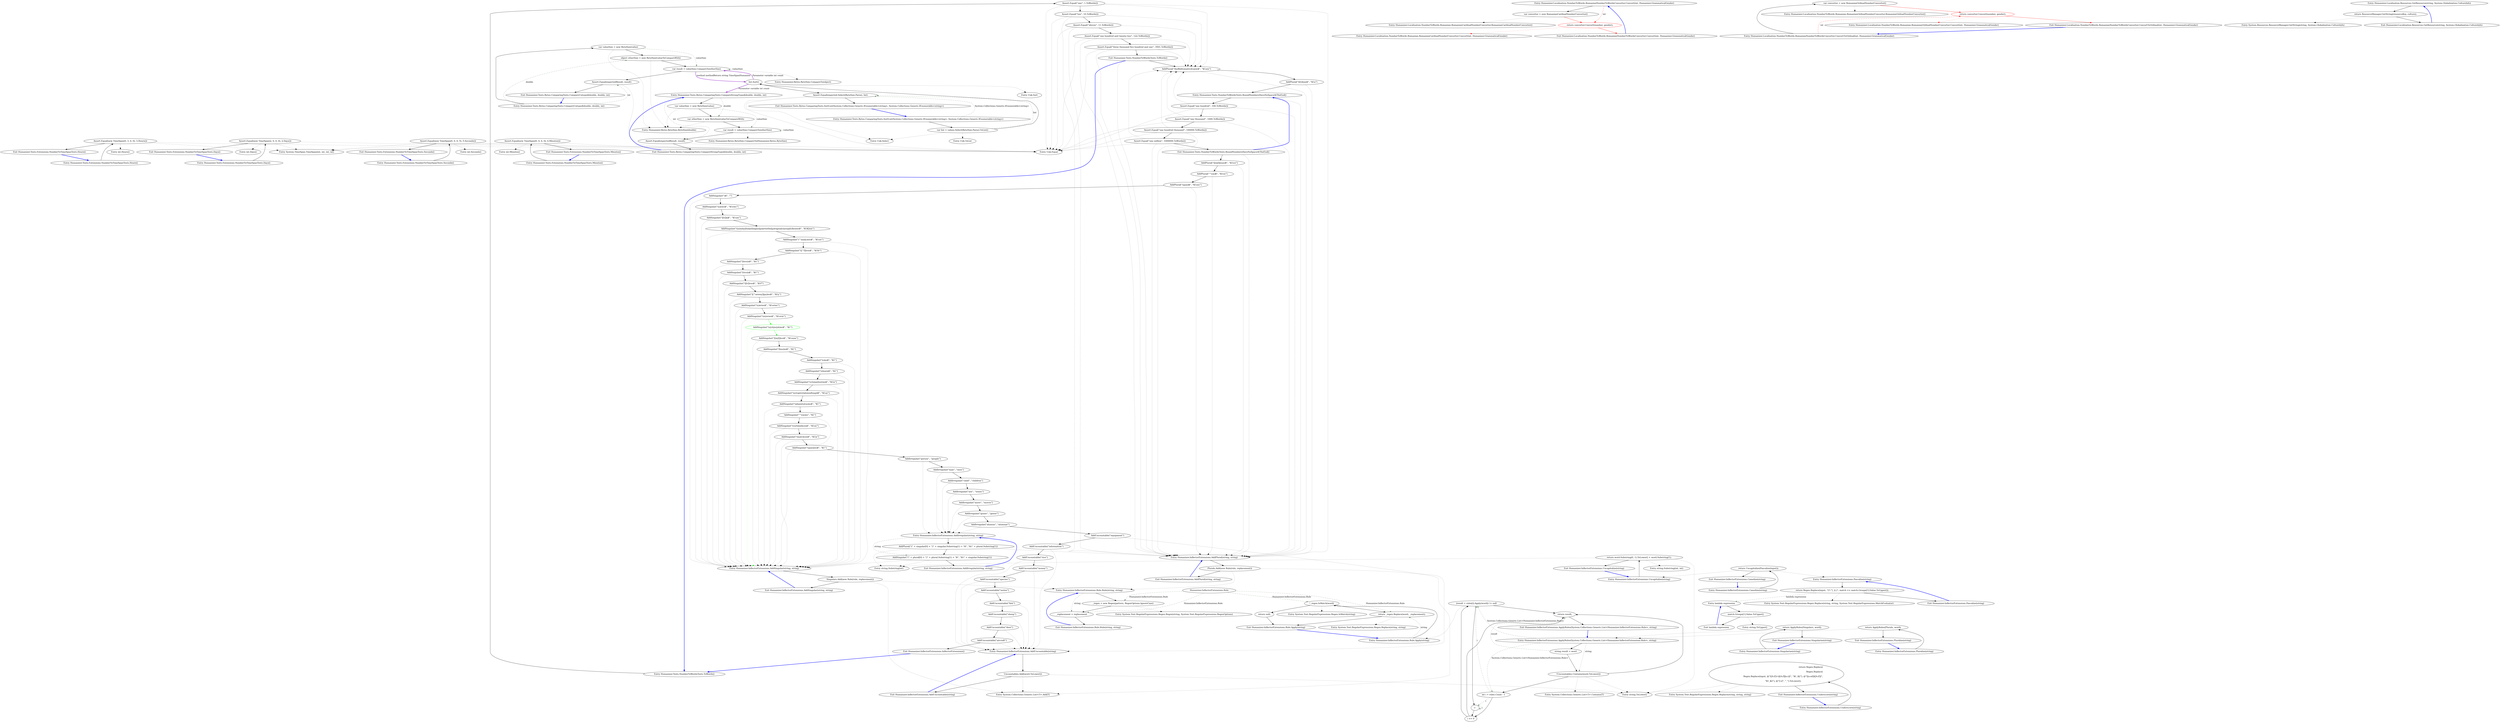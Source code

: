 digraph  {
n0 [label="Entry Humanizer.Tests.Bytes.ComparingTests.CompareStrongTyped(double, double, int)", span="13-13", cluster="Humanizer.Tests.Bytes.ComparingTests.CompareStrongTyped(double, double, int)"];
n1 [label="var valueSize = new ByteSize(value)", span="15-15", cluster="Humanizer.Tests.Bytes.ComparingTests.CompareStrongTyped(double, double, int)"];
n2 [label="var otherSize = new ByteSize(valueToCompareWith)", span="16-16", cluster="Humanizer.Tests.Bytes.ComparingTests.CompareStrongTyped(double, double, int)"];
n4 [label="Assert.Equal(expectedResult, result)", span="19-19", cluster="Humanizer.Tests.Bytes.ComparingTests.CompareStrongTyped(double, double, int)"];
n6 [label="Entry Humanizer.Bytes.ByteSize.ByteSize(double)", span="102-102", cluster="Humanizer.Bytes.ByteSize.ByteSize(double)"];
n3 [label="var result = valueSize.CompareTo(otherSize)", span="17-17", cluster="Humanizer.Tests.Bytes.ComparingTests.CompareStrongTyped(double, double, int)"];
n7 [label="Entry Humanizer.Bytes.ByteSize.CompareTo(Humanizer.Bytes.ByteSize)", span="224-224", cluster="Humanizer.Bytes.ByteSize.CompareTo(Humanizer.Bytes.ByteSize)"];
n5 [label="Exit Humanizer.Tests.Bytes.ComparingTests.CompareStrongTyped(double, double, int)", span="13-13", cluster="Humanizer.Tests.Bytes.ComparingTests.CompareStrongTyped(double, double, int)"];
n8 [label="Entry Unk.Equal", span="", cluster="Unk.Equal"];
n9 [label="Entry Humanizer.Tests.Bytes.ComparingTests.CompareUntyped(double, double, int)", span="26-26", cluster="Humanizer.Tests.Bytes.ComparingTests.CompareUntyped(double, double, int)"];
n10 [label="var valueSize = new ByteSize(value)", span="28-28", cluster="Humanizer.Tests.Bytes.ComparingTests.CompareUntyped(double, double, int)"];
n11 [label="object otherSize = new ByteSize(valueToCompareWith)", span="29-29", cluster="Humanizer.Tests.Bytes.ComparingTests.CompareUntyped(double, double, int)"];
n13 [label="Assert.Equal(expectedResult, result)", span="32-32", cluster="Humanizer.Tests.Bytes.ComparingTests.CompareUntyped(double, double, int)"];
n12 [label="var result = valueSize.CompareTo(otherSize)", span="30-30", cluster="Humanizer.Tests.Bytes.ComparingTests.CompareUntyped(double, double, int)"];
n15 [label="Entry Humanizer.Bytes.ByteSize.CompareTo(object)", span="213-213", cluster="Humanizer.Bytes.ByteSize.CompareTo(object)"];
n14 [label="Exit Humanizer.Tests.Bytes.ComparingTests.CompareUntyped(double, double, int)", span="26-26", cluster="Humanizer.Tests.Bytes.ComparingTests.CompareUntyped(double, double, int)"];
n16 [label="Entry Humanizer.Tests.Bytes.ComparingTests.SortList(System.Collections.Generic.IEnumerable<string>, System.Collections.Generic.IEnumerable<string>)", span="38-38", cluster="Humanizer.Tests.Bytes.ComparingTests.SortList(System.Collections.Generic.IEnumerable<string>, System.Collections.Generic.IEnumerable<string>)"];
n17 [label="var list = values.Select(ByteSize.Parse).ToList()", span="40-40", cluster="Humanizer.Tests.Bytes.ComparingTests.SortList(System.Collections.Generic.IEnumerable<string>, System.Collections.Generic.IEnumerable<string>)"];
n19 [label="Assert.Equal(expected.Select(ByteSize.Parse), list)", span="43-43", cluster="Humanizer.Tests.Bytes.ComparingTests.SortList(System.Collections.Generic.IEnumerable<string>, System.Collections.Generic.IEnumerable<string>)"];
n18 [label="list.Sort()", span="41-41", cluster="Humanizer.Tests.Bytes.ComparingTests.SortList(System.Collections.Generic.IEnumerable<string>, System.Collections.Generic.IEnumerable<string>)"];
n21 [label="Entry Unk.Select", span="", cluster="Unk.Select"];
n22 [label="Entry Unk.ToList", span="", cluster="Unk.ToList"];
n23 [label="Entry Unk.Sort", span="", cluster="Unk.Sort"];
n20 [label="Exit Humanizer.Tests.Bytes.ComparingTests.SortList(System.Collections.Generic.IEnumerable<string>, System.Collections.Generic.IEnumerable<string>)", span="38-38", cluster="Humanizer.Tests.Bytes.ComparingTests.SortList(System.Collections.Generic.IEnumerable<string>, System.Collections.Generic.IEnumerable<string>)"];
m0_0 [label="Entry Humanizer.Localisation.NumberToWords.RomanianNumberToWordsConverter.Convert(int, Humanizer.GrammaticalGender)", span="7-7", cluster="Humanizer.Localisation.NumberToWords.RomanianNumberToWordsConverter.Convert(int, Humanizer.GrammaticalGender)", file="DateHumanize.cs"];
m0_1 [label="var converter = new RomanianCardinalNumberConverter()", span="9-9", cluster="Humanizer.Localisation.NumberToWords.RomanianNumberToWordsConverter.Convert(int, Humanizer.GrammaticalGender)", file="DateHumanize.cs"];
m0_2 [label="return converter.Convert(number, gender);", span="10-10", cluster="Humanizer.Localisation.NumberToWords.RomanianNumberToWordsConverter.Convert(int, Humanizer.GrammaticalGender)", color=red, community=0, file="DateHumanize.cs"];
m0_3 [label="Exit Humanizer.Localisation.NumberToWords.RomanianNumberToWordsConverter.Convert(int, Humanizer.GrammaticalGender)", span="7-7", cluster="Humanizer.Localisation.NumberToWords.RomanianNumberToWordsConverter.Convert(int, Humanizer.GrammaticalGender)", file="DateHumanize.cs"];
m0_4 [label="Entry Humanizer.Localisation.NumberToWords.Romanian.RomanianCardinalNumberConverter.RomanianCardinalNumberConverter()", span="6-6", cluster="Humanizer.Localisation.NumberToWords.Romanian.RomanianCardinalNumberConverter.RomanianCardinalNumberConverter()", file="DateHumanize.cs"];
m0_10 [label="Entry Humanizer.Localisation.NumberToWords.Romanian.RomanianOrdinalNumberConverter.RomanianOrdinalNumberConverter()", span="5-5", cluster="Humanizer.Localisation.NumberToWords.Romanian.RomanianOrdinalNumberConverter.RomanianOrdinalNumberConverter()", file="DateHumanize.cs"];
m0_5 [label="Entry Humanizer.Localisation.NumberToWords.Romanian.RomanianCardinalNumberConverter.Convert(int, Humanizer.GrammaticalGender)", span="98-98", cluster="Humanizer.Localisation.NumberToWords.Romanian.RomanianCardinalNumberConverter.Convert(int, Humanizer.GrammaticalGender)", file="DateHumanize.cs"];
m0_11 [label="Entry Humanizer.Localisation.NumberToWords.Romanian.RomanianOrdinalNumberConverter.Convert(int, Humanizer.GrammaticalGender)", span="28-28", cluster="Humanizer.Localisation.NumberToWords.Romanian.RomanianOrdinalNumberConverter.Convert(int, Humanizer.GrammaticalGender)", file="DateHumanize.cs"];
m0_6 [label="Entry Humanizer.Localisation.NumberToWords.RomanianNumberToWordsConverter.ConvertToOrdinal(int, Humanizer.GrammaticalGender)", span="13-13", cluster="Humanizer.Localisation.NumberToWords.RomanianNumberToWordsConverter.ConvertToOrdinal(int, Humanizer.GrammaticalGender)", file="DateHumanize.cs"];
m0_7 [label="var converter = new RomanianOrdinalNumberConverter()", span="15-15", cluster="Humanizer.Localisation.NumberToWords.RomanianNumberToWordsConverter.ConvertToOrdinal(int, Humanizer.GrammaticalGender)", file="DateHumanize.cs"];
m0_8 [label="return converter.Convert(number, gender);", span="16-16", cluster="Humanizer.Localisation.NumberToWords.RomanianNumberToWordsConverter.ConvertToOrdinal(int, Humanizer.GrammaticalGender)", color=red, community=0, file="DateHumanize.cs"];
m0_9 [label="Exit Humanizer.Localisation.NumberToWords.RomanianNumberToWordsConverter.ConvertToOrdinal(int, Humanizer.GrammaticalGender)", span="13-13", cluster="Humanizer.Localisation.NumberToWords.RomanianNumberToWordsConverter.ConvertToOrdinal(int, Humanizer.GrammaticalGender)", file="DateHumanize.cs"];
m1_6 [label="Entry Humanizer.Tests.Extensions.NumberToTimeSpanTests.Hours()", span="14-14", cluster="Humanizer.Tests.Extensions.NumberToTimeSpanTests.Hours()", file="DateHumanizeDefaultStrategyTests.cs"];
m1_7 [label="Assert.Equal(new TimeSpan(0, 3, 0, 0), 3.Hours())", span="16-16", cluster="Humanizer.Tests.Extensions.NumberToTimeSpanTests.Hours()", file="DateHumanizeDefaultStrategyTests.cs"];
m1_8 [label="Exit Humanizer.Tests.Extensions.NumberToTimeSpanTests.Hours()", span="14-14", cluster="Humanizer.Tests.Extensions.NumberToTimeSpanTests.Hours()", file="DateHumanizeDefaultStrategyTests.cs"];
m1_9 [label="Entry int.Hours()", span="10-10", cluster="int.Hours()", file="DateHumanizeDefaultStrategyTests.cs"];
m1_4 [label="Entry int.Days()", span="5-5", cluster="int.Days()", file="DateHumanizeDefaultStrategyTests.cs"];
m1_0 [label="Entry Humanizer.Tests.Extensions.NumberToTimeSpanTests.Days()", span="8-8", cluster="Humanizer.Tests.Extensions.NumberToTimeSpanTests.Days()", file="DateHumanizeDefaultStrategyTests.cs"];
m1_1 [label="Assert.Equal(new TimeSpan(2, 0, 0, 0), 2.Days())", span="10-10", cluster="Humanizer.Tests.Extensions.NumberToTimeSpanTests.Days()", file="DateHumanizeDefaultStrategyTests.cs"];
m1_2 [label="Exit Humanizer.Tests.Extensions.NumberToTimeSpanTests.Days()", span="8-8", cluster="Humanizer.Tests.Extensions.NumberToTimeSpanTests.Days()", file="DateHumanizeDefaultStrategyTests.cs"];
m1_14 [label="Entry Humanizer.Tests.Extensions.NumberToTimeSpanTests.Seconds()", span="26-26", cluster="Humanizer.Tests.Extensions.NumberToTimeSpanTests.Seconds()", file="DateHumanizeDefaultStrategyTests.cs"];
m1_15 [label="Assert.Equal(new TimeSpan(0, 0, 0, 5), 5.Seconds())", span="28-28", cluster="Humanizer.Tests.Extensions.NumberToTimeSpanTests.Seconds()", file="DateHumanizeDefaultStrategyTests.cs"];
m1_16 [label="Exit Humanizer.Tests.Extensions.NumberToTimeSpanTests.Seconds()", span="26-26", cluster="Humanizer.Tests.Extensions.NumberToTimeSpanTests.Seconds()", file="DateHumanizeDefaultStrategyTests.cs"];
m1_17 [label="Entry int.Seconds()", span="20-20", cluster="int.Seconds()", file="DateHumanizeDefaultStrategyTests.cs"];
m1_13 [label="Entry int.Minutes()", span="15-15", cluster="int.Minutes()", file="DateHumanizeDefaultStrategyTests.cs"];
m1_3 [label="Entry System.TimeSpan.TimeSpan(int, int, int, int)", span="0-0", cluster="System.TimeSpan.TimeSpan(int, int, int, int)", file="DateHumanizeDefaultStrategyTests.cs"];
m1_10 [label="Entry Humanizer.Tests.Extensions.NumberToTimeSpanTests.Minutes()", span="20-20", cluster="Humanizer.Tests.Extensions.NumberToTimeSpanTests.Minutes()", file="DateHumanizeDefaultStrategyTests.cs"];
m1_11 [label="Assert.Equal(new TimeSpan(0, 0, 4, 0), 4.Minutes())", span="22-22", cluster="Humanizer.Tests.Extensions.NumberToTimeSpanTests.Minutes()", file="DateHumanizeDefaultStrategyTests.cs"];
m1_12 [label="Exit Humanizer.Tests.Extensions.NumberToTimeSpanTests.Minutes()", span="20-20", cluster="Humanizer.Tests.Extensions.NumberToTimeSpanTests.Minutes()", file="DateHumanizeDefaultStrategyTests.cs"];
m2_0 [label="Entry Humanizer.Localisation.Resources.GetResource(string, System.Globalization.CultureInfo)", span="18-18", cluster="Humanizer.Localisation.Resources.GetResource(string, System.Globalization.CultureInfo)", file="Resources.cs"];
m2_1 [label="return ResourceManager.GetString(resourceKey, culture);", span="20-20", cluster="Humanizer.Localisation.Resources.GetResource(string, System.Globalization.CultureInfo)", file="Resources.cs"];
m2_2 [label="Exit Humanizer.Localisation.Resources.GetResource(string, System.Globalization.CultureInfo)", span="18-18", cluster="Humanizer.Localisation.Resources.GetResource(string, System.Globalization.CultureInfo)", file="Resources.cs"];
m2_3 [label="Entry System.Resources.ResourceManager.GetString(string, System.Globalization.CultureInfo)", span="0-0", cluster="System.Resources.ResourceManager.GetString(string, System.Globalization.CultureInfo)", file="Resources.cs"];
m3_116 [label="Entry Humanizer.InflectorExtensions.Camelize(string)", span="183-183", cluster="Humanizer.InflectorExtensions.Camelize(string)", file="TimeSpanHumanizeExtensions.cs"];
m3_117 [label="return Uncapitalize(Pascalize(input));", span="185-185", cluster="Humanizer.InflectorExtensions.Camelize(string)", file="TimeSpanHumanizeExtensions.cs"];
m3_118 [label="Exit Humanizer.InflectorExtensions.Camelize(string)", span="183-183", cluster="Humanizer.InflectorExtensions.Camelize(string)", file="TimeSpanHumanizeExtensions.cs"];
m3_7 [label="AddPlural(''(buffal|tomat|volcan)o$'', ''$1oes'')", span="16-16", cluster="Humanizer.InflectorExtensions.InflectorExtensions()", file="TimeSpanHumanizeExtensions.cs"];
m3_75 [label="Entry System.Text.RegularExpressions.Regex.Replace(string, string)", span="0-0", cluster="System.Text.RegularExpressions.Regex.Replace(string, string)", file="TimeSpanHumanizeExtensions.cs"];
m3_91 [label="Entry Humanizer.InflectorExtensions.ApplyRules(System.Collections.Generic.List<Humanizer.InflectorExtensions.Rule>, string)", span="140-140", cluster="Humanizer.InflectorExtensions.ApplyRules(System.Collections.Generic.List<Humanizer.InflectorExtensions.Rule>, string)", file="TimeSpanHumanizeExtensions.cs"];
m3_96 [label="!Uncountables.Contains(word.ToLower())", span="144-144", cluster="Humanizer.InflectorExtensions.ApplyRules(System.Collections.Generic.List<Humanizer.InflectorExtensions.Rule>, string)", file="TimeSpanHumanizeExtensions.cs"];
m3_95 [label="string result = word", span="142-142", cluster="Humanizer.InflectorExtensions.ApplyRules(System.Collections.Generic.List<Humanizer.InflectorExtensions.Rule>, string)", file="TimeSpanHumanizeExtensions.cs"];
m3_97 [label="int i = rules.Count - 1", span="146-146", cluster="Humanizer.InflectorExtensions.ApplyRules(System.Collections.Generic.List<Humanizer.InflectorExtensions.Rule>, string)", file="TimeSpanHumanizeExtensions.cs"];
m3_101 [label="return result;", span="155-155", cluster="Humanizer.InflectorExtensions.ApplyRules(System.Collections.Generic.List<Humanizer.InflectorExtensions.Rule>, string)", file="TimeSpanHumanizeExtensions.cs"];
m3_99 [label="(result = rules[i].Apply(word)) != null", span="148-148", cluster="Humanizer.InflectorExtensions.ApplyRules(System.Collections.Generic.List<Humanizer.InflectorExtensions.Rule>, string)", file="TimeSpanHumanizeExtensions.cs"];
m3_98 [label="i >= 0", span="146-146", cluster="Humanizer.InflectorExtensions.ApplyRules(System.Collections.Generic.List<Humanizer.InflectorExtensions.Rule>, string)", file="TimeSpanHumanizeExtensions.cs"];
m3_100 [label="i--", span="146-146", cluster="Humanizer.InflectorExtensions.ApplyRules(System.Collections.Generic.List<Humanizer.InflectorExtensions.Rule>, string)", file="TimeSpanHumanizeExtensions.cs"];
m3_102 [label="Exit Humanizer.InflectorExtensions.ApplyRules(System.Collections.Generic.List<Humanizer.InflectorExtensions.Rule>, string)", span="140-140", cluster="Humanizer.InflectorExtensions.ApplyRules(System.Collections.Generic.List<Humanizer.InflectorExtensions.Rule>, string)", file="TimeSpanHumanizeExtensions.cs"];
m3_120 [label="Entry Humanizer.InflectorExtensions.Underscore(string)", span="193-193", cluster="Humanizer.InflectorExtensions.Underscore(string)", file="TimeSpanHumanizeExtensions.cs"];
m3_121 [label="return Regex.Replace(\r\n                Regex.Replace(\r\n                    Regex.Replace(input, @''([A-Z]+)([A-Z][a-z])'', ''$1_$2''), @''([a-z\d])([A-Z])'',\r\n                    ''$1_$2''), @''[-\s]'', ''_'').ToLower();", span="195-198", cluster="Humanizer.InflectorExtensions.Underscore(string)", file="TimeSpanHumanizeExtensions.cs"];
m3_122 [label="Exit Humanizer.InflectorExtensions.Underscore(string)", span="193-193", cluster="Humanizer.InflectorExtensions.Underscore(string)", file="TimeSpanHumanizeExtensions.cs"];
m3_92 [label="Entry Humanizer.InflectorExtensions.Singularize(string)", span="135-135", cluster="Humanizer.InflectorExtensions.Singularize(string)", file="TimeSpanHumanizeExtensions.cs"];
m3_93 [label="return ApplyRules(Singulars, word);", span="137-137", cluster="Humanizer.InflectorExtensions.Singularize(string)", file="TimeSpanHumanizeExtensions.cs"];
m3_94 [label="Exit Humanizer.InflectorExtensions.Singularize(string)", span="135-135", cluster="Humanizer.InflectorExtensions.Singularize(string)", file="TimeSpanHumanizeExtensions.cs"];
m3_123 [label="Entry System.Text.RegularExpressions.Regex.Replace(string, string, string)", span="0-0", cluster="System.Text.RegularExpressions.Regex.Replace(string, string, string)", file="TimeSpanHumanizeExtensions.cs"];
m3_61 [label="Entry Humanizer.InflectorExtensions.AddSingular(string, string)", span="111-111", cluster="Humanizer.InflectorExtensions.AddSingular(string, string)", file="TimeSpanHumanizeExtensions.cs"];
m3_86 [label="Singulars.Add(new Rule(rule, replacement))", span="113-113", cluster="Humanizer.InflectorExtensions.AddSingular(string, string)", file="TimeSpanHumanizeExtensions.cs"];
m3_87 [label="Exit Humanizer.InflectorExtensions.AddSingular(string, string)", span="111-111", cluster="Humanizer.InflectorExtensions.AddSingular(string, string)", file="TimeSpanHumanizeExtensions.cs"];
m3_108 [label="Entry Humanizer.InflectorExtensions.Pascalize(string)", span="173-173", cluster="Humanizer.InflectorExtensions.Pascalize(string)", file="TimeSpanHumanizeExtensions.cs"];
m3_109 [label="return Regex.Replace(input, ''(?:^|_)(.)'', match => match.Groups[1].Value.ToUpper());", span="175-175", cluster="Humanizer.InflectorExtensions.Pascalize(string)", file="TimeSpanHumanizeExtensions.cs"];
m3_110 [label="Exit Humanizer.InflectorExtensions.Pascalize(string)", span="173-173", cluster="Humanizer.InflectorExtensions.Pascalize(string)", file="TimeSpanHumanizeExtensions.cs"];
m3_103 [label="Entry System.Collections.Generic.List<T>.Contains(T)", span="0-0", cluster="System.Collections.Generic.List<T>.Contains(T)", file="TimeSpanHumanizeExtensions.cs"];
m3_115 [label="Entry string.ToUpper()", span="0-0", cluster="string.ToUpper()", file="TimeSpanHumanizeExtensions.cs"];
m3_126 [label="Entry string.Substring(int, int)", span="0-0", cluster="string.Substring(int, int)", file="TimeSpanHumanizeExtensions.cs"];
m3_0 [label="Entry Humanizer.Tests.NumberToWordsTests.ToWords()", span="7-7", cluster="Humanizer.Tests.NumberToWordsTests.ToWords()", file="TimeSpanHumanizeExtensions.cs"];
m3_30 [label="AddSingular(''(x|ch|ss|sh)es$'', ''$1'')", span="40-40", cluster="Humanizer.InflectorExtensions.InflectorExtensions()", color=green, community=0, file="TimeSpanHumanizeExtensions.cs"];
m3_29 [label="AddSingular(''(m)ovies$'', ''$1ovie'')", span="39-39", cluster="Humanizer.InflectorExtensions.InflectorExtensions()", file="TimeSpanHumanizeExtensions.cs"];
m3_31 [label="AddSingular(''([m|l])ice$'', ''$1ouse'')", span="41-41", cluster="Humanizer.InflectorExtensions.InflectorExtensions()", file="TimeSpanHumanizeExtensions.cs"];
m3_28 [label="AddSingular(''(s)eries$'', ''$1eries'')", span="38-38", cluster="Humanizer.InflectorExtensions.InflectorExtensions()", file="TimeSpanHumanizeExtensions.cs"];
m3_32 [label="AddSingular(''(bus)es$'', ''$1'')", span="42-42", cluster="Humanizer.InflectorExtensions.InflectorExtensions()", file="TimeSpanHumanizeExtensions.cs"];
m3_18 [label="AddSingular(''s$'', '''')", span="28-28", cluster="Humanizer.InflectorExtensions.InflectorExtensions()", file="TimeSpanHumanizeExtensions.cs"];
m3_19 [label="AddSingular(''(n)ews$'', ''$1ews'')", span="29-29", cluster="Humanizer.InflectorExtensions.InflectorExtensions()", file="TimeSpanHumanizeExtensions.cs"];
m3_20 [label="AddSingular(''([ti])a$'', ''$1um'')", span="30-30", cluster="Humanizer.InflectorExtensions.InflectorExtensions()", file="TimeSpanHumanizeExtensions.cs"];
m3_21 [label="AddSingular(''((a)naly|(b)a|(d)iagno|(p)arenthe|(p)rogno|(s)ynop|(t)he)ses$'', ''$1$2sis'')", span="31-31", cluster="Humanizer.InflectorExtensions.InflectorExtensions()", file="TimeSpanHumanizeExtensions.cs"];
m3_22 [label="AddSingular(''(^analy)ses$'', ''$1sis'')", span="32-32", cluster="Humanizer.InflectorExtensions.InflectorExtensions()", file="TimeSpanHumanizeExtensions.cs"];
m3_23 [label="AddSingular(''([^f])ves$'', ''$1fe'')", span="33-33", cluster="Humanizer.InflectorExtensions.InflectorExtensions()", file="TimeSpanHumanizeExtensions.cs"];
m3_24 [label="AddSingular(''(hive)s$'', ''$1'')", span="34-34", cluster="Humanizer.InflectorExtensions.InflectorExtensions()", file="TimeSpanHumanizeExtensions.cs"];
m3_25 [label="AddSingular(''(tive)s$'', ''$1'')", span="35-35", cluster="Humanizer.InflectorExtensions.InflectorExtensions()", file="TimeSpanHumanizeExtensions.cs"];
m3_26 [label="AddSingular(''([lr])ves$'', ''$1f'')", span="36-36", cluster="Humanizer.InflectorExtensions.InflectorExtensions()", file="TimeSpanHumanizeExtensions.cs"];
m3_27 [label="AddSingular(''([^aeiouy]|qu)ies$'', ''$1y'')", span="37-37", cluster="Humanizer.InflectorExtensions.InflectorExtensions()", file="TimeSpanHumanizeExtensions.cs"];
m3_33 [label="AddSingular(''(o)es$'', ''$1'')", span="43-43", cluster="Humanizer.InflectorExtensions.InflectorExtensions()", file="TimeSpanHumanizeExtensions.cs"];
m3_34 [label="AddSingular(''(shoe)s$'', ''$1'')", span="44-44", cluster="Humanizer.InflectorExtensions.InflectorExtensions()", file="TimeSpanHumanizeExtensions.cs"];
m3_35 [label="AddSingular(''(cris|ax|test)es$'', ''$1is'')", span="45-45", cluster="Humanizer.InflectorExtensions.InflectorExtensions()", file="TimeSpanHumanizeExtensions.cs"];
m3_36 [label="AddSingular(''(octop|vir|alumn|fung)i$'', ''$1us'')", span="46-46", cluster="Humanizer.InflectorExtensions.InflectorExtensions()", file="TimeSpanHumanizeExtensions.cs"];
m3_37 [label="AddSingular(''(alias|status)es$'', ''$1'')", span="47-47", cluster="Humanizer.InflectorExtensions.InflectorExtensions()", file="TimeSpanHumanizeExtensions.cs"];
m3_38 [label="AddSingular(''^(ox)en'', ''$1'')", span="48-48", cluster="Humanizer.InflectorExtensions.InflectorExtensions()", file="TimeSpanHumanizeExtensions.cs"];
m3_39 [label="AddSingular(''(vert|ind)ices$'', ''$1ex'')", span="49-49", cluster="Humanizer.InflectorExtensions.InflectorExtensions()", file="TimeSpanHumanizeExtensions.cs"];
m3_40 [label="AddSingular(''(matr)ices$'', ''$1ix'')", span="50-50", cluster="Humanizer.InflectorExtensions.InflectorExtensions()", file="TimeSpanHumanizeExtensions.cs"];
m3_41 [label="AddSingular(''(quiz)zes$'', ''$1'')", span="51-51", cluster="Humanizer.InflectorExtensions.InflectorExtensions()", file="TimeSpanHumanizeExtensions.cs"];
m3_17 [label="AddPlural(''(quiz)$'', ''$1zes'')", span="26-26", cluster="Humanizer.InflectorExtensions.InflectorExtensions()", file="TimeSpanHumanizeExtensions.cs"];
m3_42 [label="AddIrregular(''person'', ''people'')", span="53-53", cluster="Humanizer.InflectorExtensions.InflectorExtensions()", file="TimeSpanHumanizeExtensions.cs"];
m3_16 [label="AddPlural(''^(ox)$'', ''$1en'')", span="25-25", cluster="Humanizer.InflectorExtensions.InflectorExtensions()", file="TimeSpanHumanizeExtensions.cs"];
m3_43 [label="AddIrregular(''man'', ''men'')", span="54-54", cluster="Humanizer.InflectorExtensions.InflectorExtensions()", file="TimeSpanHumanizeExtensions.cs"];
m3_44 [label="AddIrregular(''child'', ''children'')", span="55-55", cluster="Humanizer.InflectorExtensions.InflectorExtensions()", file="TimeSpanHumanizeExtensions.cs"];
m3_45 [label="AddIrregular(''sex'', ''sexes'')", span="56-56", cluster="Humanizer.InflectorExtensions.InflectorExtensions()", file="TimeSpanHumanizeExtensions.cs"];
m3_46 [label="AddIrregular(''move'', ''moves'')", span="57-57", cluster="Humanizer.InflectorExtensions.InflectorExtensions()", file="TimeSpanHumanizeExtensions.cs"];
m3_47 [label="AddIrregular(''goose'', ''geese'')", span="58-58", cluster="Humanizer.InflectorExtensions.InflectorExtensions()", file="TimeSpanHumanizeExtensions.cs"];
m3_48 [label="AddIrregular(''alumna'', ''alumnae'')", span="59-59", cluster="Humanizer.InflectorExtensions.InflectorExtensions()", file="TimeSpanHumanizeExtensions.cs"];
m3_15 [label="AddPlural(''([m|l])ouse$'', ''$1ice'')", span="24-24", cluster="Humanizer.InflectorExtensions.InflectorExtensions()", file="TimeSpanHumanizeExtensions.cs"];
m3_1 [label="Assert.Equal(''one'', 1.ToWords())", span="9-9", cluster="Humanizer.Tests.NumberToWordsTests.ToWords()", file="TimeSpanHumanizeExtensions.cs"];
m3_2 [label="Assert.Equal(''ten'', 10.ToWords())", span="10-10", cluster="Humanizer.Tests.NumberToWordsTests.ToWords()", file="TimeSpanHumanizeExtensions.cs"];
m3_3 [label="Assert.Equal(''eleven'', 11.ToWords())", span="11-11", cluster="Humanizer.Tests.NumberToWordsTests.ToWords()", file="TimeSpanHumanizeExtensions.cs"];
m3_4 [label="Assert.Equal(''one hundred and twenty-two'', 122.ToWords())", span="12-12", cluster="Humanizer.Tests.NumberToWordsTests.ToWords()", file="TimeSpanHumanizeExtensions.cs"];
m3_5 [label="Assert.Equal(''three thousand five hundred and one'', 3501.ToWords())", span="13-13", cluster="Humanizer.Tests.NumberToWordsTests.ToWords()", file="TimeSpanHumanizeExtensions.cs"];
m3_6 [label="Exit Humanizer.Tests.NumberToWordsTests.ToWords()", span="7-7", cluster="Humanizer.Tests.NumberToWordsTests.ToWords()", file="TimeSpanHumanizeExtensions.cs"];
m3_8 [label="AddPlural(''([ti])um$'', ''$1a'')", span="17-17", cluster="Humanizer.InflectorExtensions.InflectorExtensions()", file="TimeSpanHumanizeExtensions.cs"];
m3_9 [label="Entry Humanizer.Tests.NumberToWordsTests.RoundNumbersHaveNoSpaceAtTheEnd()", span="17-17", cluster="Humanizer.Tests.NumberToWordsTests.RoundNumbersHaveNoSpaceAtTheEnd()", file="TimeSpanHumanizeExtensions.cs"];
m3_10 [label="Assert.Equal(''one hundred'', 100.ToWords())", span="19-19", cluster="Humanizer.Tests.NumberToWordsTests.RoundNumbersHaveNoSpaceAtTheEnd()", file="TimeSpanHumanizeExtensions.cs"];
m3_11 [label="Assert.Equal(''one thousand'', 1000.ToWords())", span="20-20", cluster="Humanizer.Tests.NumberToWordsTests.RoundNumbersHaveNoSpaceAtTheEnd()", file="TimeSpanHumanizeExtensions.cs"];
m3_12 [label="Assert.Equal(''one hundred thousand'', 100000.ToWords())", span="21-21", cluster="Humanizer.Tests.NumberToWordsTests.RoundNumbersHaveNoSpaceAtTheEnd()", file="TimeSpanHumanizeExtensions.cs"];
m3_13 [label="Assert.Equal(''one million'', 1000000.ToWords())", span="22-22", cluster="Humanizer.Tests.NumberToWordsTests.RoundNumbersHaveNoSpaceAtTheEnd()", file="TimeSpanHumanizeExtensions.cs"];
m3_14 [label="Exit Humanizer.Tests.NumberToWordsTests.RoundNumbersHaveNoSpaceAtTheEnd()", span="17-17", cluster="Humanizer.Tests.NumberToWordsTests.RoundNumbersHaveNoSpaceAtTheEnd()", file="TimeSpanHumanizeExtensions.cs"];
m3_49 [label="AddUncountable(''equipment'')", span="61-61", cluster="Humanizer.InflectorExtensions.InflectorExtensions()", file="TimeSpanHumanizeExtensions.cs"];
m3_50 [label="AddUncountable(''information'')", span="62-62", cluster="Humanizer.InflectorExtensions.InflectorExtensions()", file="TimeSpanHumanizeExtensions.cs"];
m3_51 [label="AddUncountable(''rice'')", span="63-63", cluster="Humanizer.InflectorExtensions.InflectorExtensions()", file="TimeSpanHumanizeExtensions.cs"];
m3_52 [label="AddUncountable(''money'')", span="64-64", cluster="Humanizer.InflectorExtensions.InflectorExtensions()", file="TimeSpanHumanizeExtensions.cs"];
m3_53 [label="AddUncountable(''species'')", span="65-65", cluster="Humanizer.InflectorExtensions.InflectorExtensions()", file="TimeSpanHumanizeExtensions.cs"];
m3_54 [label="AddUncountable(''series'')", span="66-66", cluster="Humanizer.InflectorExtensions.InflectorExtensions()", file="TimeSpanHumanizeExtensions.cs"];
m3_55 [label="AddUncountable(''fish'')", span="67-67", cluster="Humanizer.InflectorExtensions.InflectorExtensions()", file="TimeSpanHumanizeExtensions.cs"];
m3_56 [label="AddUncountable(''sheep'')", span="68-68", cluster="Humanizer.InflectorExtensions.InflectorExtensions()", file="TimeSpanHumanizeExtensions.cs"];
m3_57 [label="AddUncountable(''deer'')", span="69-69", cluster="Humanizer.InflectorExtensions.InflectorExtensions()", file="TimeSpanHumanizeExtensions.cs"];
m3_58 [label="AddUncountable(''aircraft'')", span="70-70", cluster="Humanizer.InflectorExtensions.InflectorExtensions()", file="TimeSpanHumanizeExtensions.cs"];
m3_59 [label="Exit Humanizer.InflectorExtensions.InflectorExtensions()", span="8-8", cluster="Humanizer.InflectorExtensions.InflectorExtensions()", file="TimeSpanHumanizeExtensions.cs"];
m3_62 [label="Entry Humanizer.InflectorExtensions.AddIrregular(string, string)", span="95-95", cluster="Humanizer.InflectorExtensions.AddIrregular(string, string)", file="TimeSpanHumanizeExtensions.cs"];
m3_77 [label="AddSingular(''('' + plural[0] + '')'' + plural.Substring(1) + ''$'', ''$1'' + singular.Substring(1))", span="98-98", cluster="Humanizer.InflectorExtensions.AddIrregular(string, string)", file="TimeSpanHumanizeExtensions.cs"];
m3_76 [label="AddPlural(''('' + singular[0] + '')'' + singular.Substring(1) + ''$'', ''$1'' + plural.Substring(1))", span="97-97", cluster="Humanizer.InflectorExtensions.AddIrregular(string, string)", file="TimeSpanHumanizeExtensions.cs"];
m3_78 [label="Exit Humanizer.InflectorExtensions.AddIrregular(string, string)", span="95-95", cluster="Humanizer.InflectorExtensions.AddIrregular(string, string)", file="TimeSpanHumanizeExtensions.cs"];
m3_63 [label="Entry Humanizer.InflectorExtensions.AddUncountable(string)", span="101-101", cluster="Humanizer.InflectorExtensions.AddUncountable(string)", file="TimeSpanHumanizeExtensions.cs"];
m3_80 [label="Uncountables.Add(word.ToLower())", span="103-103", cluster="Humanizer.InflectorExtensions.AddUncountable(string)", file="TimeSpanHumanizeExtensions.cs"];
m3_81 [label="Exit Humanizer.InflectorExtensions.AddUncountable(string)", span="101-101", cluster="Humanizer.InflectorExtensions.AddUncountable(string)", file="TimeSpanHumanizeExtensions.cs"];
m3_111 [label="Entry System.Text.RegularExpressions.Regex.Replace(string, string, System.Text.RegularExpressions.MatchEvaluator)", span="0-0", cluster="System.Text.RegularExpressions.Regex.Replace(string, string, System.Text.RegularExpressions.MatchEvaluator)", file="TimeSpanHumanizeExtensions.cs"];
m3_64 [label="Entry Humanizer.InflectorExtensions.Rule.Rule(string, string)", span="78-78", cluster="Humanizer.InflectorExtensions.Rule.Rule(string, string)", file="TimeSpanHumanizeExtensions.cs"];
m3_65 [label="_regex = new Regex(pattern, RegexOptions.IgnoreCase)", span="80-80", cluster="Humanizer.InflectorExtensions.Rule.Rule(string, string)", file="TimeSpanHumanizeExtensions.cs"];
m3_66 [label="_replacement = replacement", span="81-81", cluster="Humanizer.InflectorExtensions.Rule.Rule(string, string)", file="TimeSpanHumanizeExtensions.cs"];
m3_67 [label="Exit Humanizer.InflectorExtensions.Rule.Rule(string, string)", span="78-78", cluster="Humanizer.InflectorExtensions.Rule.Rule(string, string)", file="TimeSpanHumanizeExtensions.cs"];
m3_112 [label="Entry lambda expression", span="175-175", cluster="lambda expression", file="TimeSpanHumanizeExtensions.cs"];
m3_113 [label="match.Groups[1].Value.ToUpper()", span="175-175", cluster="lambda expression", file="TimeSpanHumanizeExtensions.cs"];
m3_114 [label="Exit lambda expression", span="175-175", cluster="lambda expression", file="TimeSpanHumanizeExtensions.cs"];
m3_69 [label="Entry Humanizer.InflectorExtensions.Rule.Apply(string)", span="84-84", cluster="Humanizer.InflectorExtensions.Rule.Apply(string)", file="TimeSpanHumanizeExtensions.cs"];
m3_70 [label="!_regex.IsMatch(word)", span="86-86", cluster="Humanizer.InflectorExtensions.Rule.Apply(string)", file="TimeSpanHumanizeExtensions.cs"];
m3_72 [label="return _regex.Replace(word, _replacement);", span="91-91", cluster="Humanizer.InflectorExtensions.Rule.Apply(string)", file="TimeSpanHumanizeExtensions.cs"];
m3_71 [label="return null;", span="88-88", cluster="Humanizer.InflectorExtensions.Rule.Apply(string)", file="TimeSpanHumanizeExtensions.cs"];
m3_73 [label="Exit Humanizer.InflectorExtensions.Rule.Apply(string)", span="84-84", cluster="Humanizer.InflectorExtensions.Rule.Apply(string)", file="TimeSpanHumanizeExtensions.cs"];
m3_88 [label="Entry Humanizer.InflectorExtensions.Pluralize(string)", span="125-125", cluster="Humanizer.InflectorExtensions.Pluralize(string)", file="TimeSpanHumanizeExtensions.cs"];
m3_89 [label="return ApplyRules(Plurals, word);", span="127-127", cluster="Humanizer.InflectorExtensions.Pluralize(string)", file="TimeSpanHumanizeExtensions.cs"];
m3_90 [label="Exit Humanizer.InflectorExtensions.Pluralize(string)", span="125-125", cluster="Humanizer.InflectorExtensions.Pluralize(string)", file="TimeSpanHumanizeExtensions.cs"];
m3_68 [label="Entry System.Text.RegularExpressions.Regex.Regex(string, System.Text.RegularExpressions.RegexOptions)", span="0-0", cluster="System.Text.RegularExpressions.Regex.Regex(string, System.Text.RegularExpressions.RegexOptions)", file="TimeSpanHumanizeExtensions.cs"];
m3_74 [label="Entry System.Text.RegularExpressions.Regex.IsMatch(string)", span="0-0", cluster="System.Text.RegularExpressions.Regex.IsMatch(string)", file="TimeSpanHumanizeExtensions.cs"];
m3_83 [label="Entry System.Collections.Generic.List<T>.Add(T)", span="0-0", cluster="System.Collections.Generic.List<T>.Add(T)", file="TimeSpanHumanizeExtensions.cs"];
m3_119 [label="Entry Humanizer.InflectorExtensions.Uncapitalize(string)", span="201-201", cluster="Humanizer.InflectorExtensions.Uncapitalize(string)", file="TimeSpanHumanizeExtensions.cs"];
m3_124 [label="return word.Substring(0, 1).ToLower() + word.Substring(1);", span="203-203", cluster="Humanizer.InflectorExtensions.Uncapitalize(string)", file="TimeSpanHumanizeExtensions.cs"];
m3_125 [label="Exit Humanizer.InflectorExtensions.Uncapitalize(string)", span="201-201", cluster="Humanizer.InflectorExtensions.Uncapitalize(string)", file="TimeSpanHumanizeExtensions.cs"];
m3_60 [label="Entry Humanizer.InflectorExtensions.AddPlural(string, string)", span="106-106", cluster="Humanizer.InflectorExtensions.AddPlural(string, string)", file="TimeSpanHumanizeExtensions.cs"];
m3_84 [label="Plurals.Add(new Rule(rule, replacement))", span="108-108", cluster="Humanizer.InflectorExtensions.AddPlural(string, string)", file="TimeSpanHumanizeExtensions.cs"];
m3_85 [label="Exit Humanizer.InflectorExtensions.AddPlural(string, string)", span="106-106", cluster="Humanizer.InflectorExtensions.AddPlural(string, string)", file="TimeSpanHumanizeExtensions.cs"];
m3_82 [label="Entry string.ToLower()", span="0-0", cluster="string.ToLower()", file="TimeSpanHumanizeExtensions.cs"];
m3_79 [label="Entry string.Substring(int)", span="0-0", cluster="string.Substring(int)", file="TimeSpanHumanizeExtensions.cs"];
m3_152 [label="Humanizer.InflectorExtensions.Rule", span="", file="TimeSpanHumanizeExtensions.cs"];
n0 -> n1  [key=0, style=solid];
n0 -> n2  [key=1, style=dashed, color=darkseagreen4, label=double];
n0 -> n4  [key=1, style=dashed, color=darkseagreen4, label=int];
n1 -> n2  [key=0, style=solid];
n1 -> n6  [key=2, style=dotted];
n1 -> n3  [key=1, style=dashed, color=darkseagreen4, label=valueSize];
n2 -> n3  [key=0, style=solid];
n2 -> n6  [key=2, style=dotted];
n4 -> n5  [key=0, style=solid];
n4 -> n8  [key=2, style=dotted];
n3 -> n4  [key=0, style=solid];
n3 -> n7  [key=2, style=dotted];
n3 -> n3  [key=1, style=dashed, color=darkseagreen4, label=valueSize];
n5 -> n0  [key=0, style=bold, color=blue];
n9 -> n10  [key=0, style=solid];
n9 -> n11  [key=1, style=dashed, color=darkseagreen4, label=double];
n9 -> n13  [key=1, style=dashed, color=darkseagreen4, label=int];
n10 -> n11  [key=0, style=solid];
n10 -> n6  [key=2, style=dotted];
n10 -> n12  [key=1, style=dashed, color=darkseagreen4, label=valueSize];
n11 -> n12  [key=0, style=solid];
n11 -> n6  [key=2, style=dotted];
n13 -> n14  [key=0, style=solid];
n13 -> n8  [key=2, style=dotted];
n12 -> n13  [key=0, style=solid];
n12 -> n15  [key=2, style=dotted];
n12 -> n12  [key=1, style=dashed, color=darkseagreen4, label=valueSize];
n12 -> n18  [key=3, color=darkorchid, style=bold, label="method methodReturn string TimeSpanHumanize"];
n14 -> n9  [key=0, style=bold, color=blue];
n16 -> n17  [key=0, style=solid];
n16 -> n19  [key=1, style=dashed, color=darkseagreen4, label="System.Collections.Generic.IEnumerable<string>"];
n17 -> n18  [key=0, style=solid];
n17 -> n21  [key=2, style=dotted];
n17 -> n22  [key=2, style=dotted];
n17 -> n19  [key=1, style=dashed, color=darkseagreen4, label=list];
n19 -> n20  [key=0, style=solid];
n19 -> n21  [key=2, style=dotted];
n19 -> n8  [key=2, style=dotted];
n18 -> n19  [key=0, style=solid];
n18 -> n23  [key=2, style=dotted];
n18 -> n0  [key=3, color=darkorchid, style=bold, label="Parameter variable int count"];
n18 -> n12  [key=3, color=darkorchid, style=bold, label="Parameter variable int count"];
n20 -> n16  [key=0, style=bold, color=blue];
m0_0 -> m0_1  [key=0, style=solid];
m0_0 -> m0_2  [key=1, style=dashed, color=red, label=int];
m0_1 -> m0_2  [key=0, style=solid, color=red];
m0_1 -> m0_4  [key=2, style=dotted];
m0_2 -> m0_3  [key=0, style=solid, color=red];
m0_2 -> m0_5  [key=2, style=dotted, color=red];
m0_3 -> m0_0  [key=0, style=bold, color=blue];
m0_6 -> m0_7  [key=0, style=solid];
m0_6 -> m0_8  [key=1, style=dashed, color=red, label=int];
m0_7 -> m0_8  [key=0, style=solid, color=red];
m0_7 -> m0_10  [key=2, style=dotted];
m0_8 -> m0_9  [key=0, style=solid, color=red];
m0_8 -> m0_11  [key=2, style=dotted, color=red];
m0_9 -> m0_6  [key=0, style=bold, color=blue];
m1_6 -> m1_7  [key=0, style=solid];
m1_7 -> m1_8  [key=0, style=solid];
m1_7 -> m1_3  [key=2, style=dotted];
m1_7 -> m1_9  [key=2, style=dotted];
m1_7 -> n8  [key=2, style=dotted];
m1_8 -> m1_6  [key=0, style=bold, color=blue];
m1_0 -> m1_1  [key=0, style=solid];
m1_1 -> m1_2  [key=0, style=solid];
m1_1 -> m1_3  [key=2, style=dotted];
m1_1 -> m1_4  [key=2, style=dotted];
m1_1 -> n8  [key=2, style=dotted];
m1_2 -> m1_0  [key=0, style=bold, color=blue];
m1_14 -> m1_15  [key=0, style=solid];
m1_15 -> m1_16  [key=0, style=solid];
m1_15 -> m1_3  [key=2, style=dotted];
m1_15 -> m1_17  [key=2, style=dotted];
m1_15 -> n8  [key=2, style=dotted];
m1_16 -> m1_14  [key=0, style=bold, color=blue];
m1_10 -> m1_11  [key=0, style=solid];
m1_11 -> m1_12  [key=0, style=solid];
m1_11 -> m1_3  [key=2, style=dotted];
m1_11 -> m1_13  [key=2, style=dotted];
m1_11 -> n8  [key=2, style=dotted];
m1_12 -> m1_10  [key=0, style=bold, color=blue];
m2_0 -> m2_1  [key=0, style=solid];
m2_1 -> m2_2  [key=0, style=solid];
m2_1 -> m2_3  [key=2, style=dotted];
m2_2 -> m2_0  [key=0, style=bold, color=blue];
m3_116 -> m3_117  [key=0, style=solid];
m3_117 -> m3_119  [key=2, style=dotted];
m3_117 -> m3_118  [key=0, style=solid];
m3_117 -> m3_108  [key=2, style=dotted];
m3_118 -> m3_116  [key=0, style=bold, color=blue];
m3_7 -> m3_60  [key=2, style=dotted];
m3_7 -> m3_8  [key=0, style=solid];
m3_91 -> m3_96  [key=1, style=dashed, color=darkseagreen4, label=string];
m3_91 -> m3_95  [key=0, style=solid];
m3_91 -> m3_97  [key=1, style=dashed, color=darkseagreen4, label="System.Collections.Generic.List<Humanizer.InflectorExtensions.Rule>"];
m3_91 -> m3_99  [key=1, style=dashed, color=darkseagreen4, label="System.Collections.Generic.List<Humanizer.InflectorExtensions.Rule>"];
m3_96 -> m3_82  [key=2, style=dotted];
m3_96 -> m3_97  [key=0, style=solid];
m3_96 -> m3_101  [key=0, style=solid];
m3_96 -> m3_103  [key=2, style=dotted];
m3_95 -> m3_96  [key=0, style=solid];
m3_95 -> m3_101  [key=1, style=dashed, color=darkseagreen4, label=result];
m3_97 -> m3_98  [key=0, style=solid];
m3_97 -> m3_99  [key=1, style=dashed, color=darkseagreen4, label=i];
m3_97 -> m3_100  [key=1, style=dashed, color=darkseagreen4, label=i];
m3_101 -> m3_102  [key=0, style=solid];
m3_99 -> m3_101  [key=0, style=solid];
m3_99 -> m3_69  [key=2, style=dotted];
m3_99 -> m3_100  [key=0, style=solid];
m3_98 -> m3_101  [key=0, style=solid];
m3_98 -> m3_99  [key=0, style=solid];
m3_100 -> m3_98  [key=0, style=solid];
m3_100 -> m3_100  [key=1, style=dashed, color=darkseagreen4, label=i];
m3_102 -> m3_91  [key=0, style=bold, color=blue];
m3_120 -> m3_121  [key=0, style=solid];
m3_121 -> m3_82  [key=2, style=dotted];
m3_121 -> m3_122  [key=0, style=solid];
m3_121 -> m3_123  [key=2, style=dotted];
m3_122 -> m3_120  [key=0, style=bold, color=blue];
m3_92 -> m3_93  [key=0, style=solid];
m3_93 -> m3_91  [key=2, style=dotted];
m3_93 -> m3_94  [key=0, style=solid];
m3_94 -> m3_92  [key=0, style=bold, color=blue];
m3_61 -> m3_86  [key=0, style=solid];
m3_86 -> m3_87  [key=0, style=solid];
m3_86 -> m3_64  [key=2, style=dotted];
m3_86 -> m3_83  [key=2, style=dotted];
m3_87 -> m3_61  [key=0, style=bold, color=blue];
m3_108 -> m3_109  [key=0, style=solid];
m3_109 -> m3_110  [key=0, style=solid];
m3_109 -> m3_111  [key=2, style=dotted];
m3_109 -> m3_112  [key=1, style=dashed, color=darkseagreen4, label="lambda expression"];
m3_110 -> m3_108  [key=0, style=bold, color=blue];
m3_0 -> m3_1  [key=0, style=solid];
m3_30 -> m3_31  [key=0, style=solid, color=green];
m3_30 -> m3_61  [key=2, style=dotted, color=green];
m3_29 -> m3_30  [key=0, style=solid, color=green];
m3_29 -> m3_61  [key=2, style=dotted];
m3_31 -> m3_32  [key=0, style=solid];
m3_31 -> m3_61  [key=2, style=dotted];
m3_28 -> m3_29  [key=0, style=solid];
m3_28 -> m3_61  [key=2, style=dotted];
m3_32 -> m3_61  [key=2, style=dotted];
m3_32 -> m3_33  [key=0, style=solid];
m3_18 -> m3_61  [key=2, style=dotted];
m3_18 -> m3_19  [key=0, style=solid];
m3_19 -> m3_61  [key=2, style=dotted];
m3_19 -> m3_20  [key=0, style=solid];
m3_20 -> m3_61  [key=2, style=dotted];
m3_20 -> m3_21  [key=0, style=solid];
m3_21 -> m3_61  [key=2, style=dotted];
m3_21 -> m3_22  [key=0, style=solid];
m3_22 -> m3_61  [key=2, style=dotted];
m3_22 -> m3_23  [key=0, style=solid];
m3_23 -> m3_61  [key=2, style=dotted];
m3_23 -> m3_24  [key=0, style=solid];
m3_24 -> m3_61  [key=2, style=dotted];
m3_24 -> m3_25  [key=0, style=solid];
m3_25 -> m3_61  [key=2, style=dotted];
m3_25 -> m3_26  [key=0, style=solid];
m3_26 -> m3_61  [key=2, style=dotted];
m3_26 -> m3_27  [key=0, style=solid];
m3_27 -> m3_61  [key=2, style=dotted];
m3_27 -> m3_28  [key=0, style=solid];
m3_33 -> m3_61  [key=2, style=dotted];
m3_33 -> m3_34  [key=0, style=solid];
m3_34 -> m3_61  [key=2, style=dotted];
m3_34 -> m3_35  [key=0, style=solid];
m3_35 -> m3_61  [key=2, style=dotted];
m3_35 -> m3_36  [key=0, style=solid];
m3_36 -> m3_61  [key=2, style=dotted];
m3_36 -> m3_37  [key=0, style=solid];
m3_37 -> m3_61  [key=2, style=dotted];
m3_37 -> m3_38  [key=0, style=solid];
m3_38 -> m3_61  [key=2, style=dotted];
m3_38 -> m3_39  [key=0, style=solid];
m3_39 -> m3_61  [key=2, style=dotted];
m3_39 -> m3_40  [key=0, style=solid];
m3_40 -> m3_61  [key=2, style=dotted];
m3_40 -> m3_41  [key=0, style=solid];
m3_41 -> m3_61  [key=2, style=dotted];
m3_41 -> m3_42  [key=0, style=solid];
m3_17 -> m3_18  [key=0, style=solid];
m3_17 -> m3_60  [key=2, style=dotted];
m3_42 -> m3_43  [key=0, style=solid];
m3_42 -> m3_62  [key=2, style=dotted];
m3_16 -> m3_17  [key=0, style=solid];
m3_16 -> m3_60  [key=2, style=dotted];
m3_43 -> m3_62  [key=2, style=dotted];
m3_43 -> m3_44  [key=0, style=solid];
m3_44 -> m3_62  [key=2, style=dotted];
m3_44 -> m3_45  [key=0, style=solid];
m3_45 -> m3_62  [key=2, style=dotted];
m3_45 -> m3_46  [key=0, style=solid];
m3_46 -> m3_62  [key=2, style=dotted];
m3_46 -> m3_47  [key=0, style=solid];
m3_47 -> m3_62  [key=2, style=dotted];
m3_47 -> m3_48  [key=0, style=solid];
m3_48 -> m3_62  [key=2, style=dotted];
m3_48 -> m3_49  [key=0, style=solid];
m3_15 -> m3_16  [key=0, style=solid];
m3_15 -> m3_60  [key=2, style=dotted];
m3_1 -> m3_60  [key=2, style=dotted];
m3_1 -> m3_2  [key=0, style=solid];
m3_1 -> m3_7  [key=2, style=dotted];
m3_1 -> n8  [key=2, style=dotted];
m3_2 -> m3_60  [key=2, style=dotted];
m3_2 -> m3_3  [key=0, style=solid];
m3_2 -> m3_7  [key=2, style=dotted];
m3_2 -> n8  [key=2, style=dotted];
m3_3 -> m3_60  [key=2, style=dotted];
m3_3 -> m3_4  [key=0, style=solid];
m3_3 -> m3_7  [key=2, style=dotted];
m3_3 -> n8  [key=2, style=dotted];
m3_4 -> m3_60  [key=2, style=dotted];
m3_4 -> m3_5  [key=0, style=solid];
m3_4 -> m3_7  [key=2, style=dotted];
m3_4 -> n8  [key=2, style=dotted];
m3_5 -> m3_60  [key=2, style=dotted];
m3_5 -> m3_6  [key=0, style=solid];
m3_5 -> m3_7  [key=2, style=dotted];
m3_5 -> n8  [key=2, style=dotted];
m3_6 -> m3_60  [key=2, style=dotted];
m3_6 -> m3_7  [key=0, style=solid];
m3_6 -> m3_0  [key=0, style=bold, color=blue];
m3_8 -> m3_60  [key=2, style=dotted];
m3_8 -> m3_9  [key=0, style=solid];
m3_9 -> m3_60  [key=2, style=dotted];
m3_9 -> m3_10  [key=0, style=solid];
m3_10 -> m3_60  [key=2, style=dotted];
m3_10 -> m3_11  [key=0, style=solid];
m3_10 -> m3_7  [key=2, style=dotted];
m3_10 -> n8  [key=2, style=dotted];
m3_11 -> m3_60  [key=2, style=dotted];
m3_11 -> m3_12  [key=0, style=solid];
m3_11 -> m3_7  [key=2, style=dotted];
m3_11 -> n8  [key=2, style=dotted];
m3_12 -> m3_60  [key=2, style=dotted];
m3_12 -> m3_13  [key=0, style=solid];
m3_12 -> m3_7  [key=2, style=dotted];
m3_12 -> n8  [key=2, style=dotted];
m3_13 -> m3_60  [key=2, style=dotted];
m3_13 -> m3_14  [key=0, style=solid];
m3_13 -> m3_7  [key=2, style=dotted];
m3_13 -> n8  [key=2, style=dotted];
m3_14 -> m3_60  [key=2, style=dotted];
m3_14 -> m3_15  [key=0, style=solid];
m3_14 -> m3_9  [key=0, style=bold, color=blue];
m3_49 -> m3_50  [key=0, style=solid];
m3_49 -> m3_63  [key=2, style=dotted];
m3_50 -> m3_63  [key=2, style=dotted];
m3_50 -> m3_51  [key=0, style=solid];
m3_51 -> m3_63  [key=2, style=dotted];
m3_51 -> m3_52  [key=0, style=solid];
m3_52 -> m3_63  [key=2, style=dotted];
m3_52 -> m3_53  [key=0, style=solid];
m3_53 -> m3_63  [key=2, style=dotted];
m3_53 -> m3_54  [key=0, style=solid];
m3_54 -> m3_63  [key=2, style=dotted];
m3_54 -> m3_55  [key=0, style=solid];
m3_55 -> m3_63  [key=2, style=dotted];
m3_55 -> m3_56  [key=0, style=solid];
m3_56 -> m3_63  [key=2, style=dotted];
m3_56 -> m3_57  [key=0, style=solid];
m3_57 -> m3_63  [key=2, style=dotted];
m3_57 -> m3_58  [key=0, style=solid];
m3_58 -> m3_63  [key=2, style=dotted];
m3_58 -> m3_59  [key=0, style=solid];
m3_59 -> m3_0  [key=0, style=bold, color=blue];
m3_62 -> m3_77  [key=1, style=dashed, color=darkseagreen4, label=string];
m3_62 -> m3_76  [key=0, style=solid];
m3_77 -> m3_61  [key=2, style=dotted];
m3_77 -> m3_78  [key=0, style=solid];
m3_77 -> m3_79  [key=2, style=dotted];
m3_76 -> m3_77  [key=0, style=solid];
m3_76 -> m3_79  [key=2, style=dotted];
m3_76 -> m3_60  [key=2, style=dotted];
m3_78 -> m3_62  [key=0, style=bold, color=blue];
m3_63 -> m3_80  [key=0, style=solid];
m3_80 -> m3_83  [key=2, style=dotted];
m3_80 -> m3_81  [key=0, style=solid];
m3_80 -> m3_82  [key=2, style=dotted];
m3_81 -> m3_63  [key=0, style=bold, color=blue];
m3_64 -> m3_65  [key=0, style=solid];
m3_64 -> m3_66  [key=1, style=dashed, color=darkseagreen4, label=string];
m3_65 -> m3_66  [key=0, style=solid];
m3_65 -> m3_68  [key=2, style=dotted];
m3_66 -> m3_67  [key=0, style=solid];
m3_67 -> m3_64  [key=0, style=bold, color=blue];
m3_112 -> m3_113  [key=0, style=solid];
m3_113 -> m3_114  [key=0, style=solid];
m3_113 -> m3_115  [key=2, style=dotted];
m3_114 -> m3_112  [key=0, style=bold, color=blue];
m3_69 -> m3_70  [key=0, style=solid];
m3_69 -> m3_72  [key=1, style=dashed, color=darkseagreen4, label=string];
m3_70 -> m3_71  [key=0, style=solid];
m3_70 -> m3_72  [key=0, style=solid];
m3_70 -> m3_74  [key=2, style=dotted];
m3_72 -> m3_73  [key=0, style=solid];
m3_72 -> m3_75  [key=2, style=dotted];
m3_71 -> m3_73  [key=0, style=solid];
m3_73 -> m3_69  [key=0, style=bold, color=blue];
m3_88 -> m3_89  [key=0, style=solid];
m3_89 -> m3_91  [key=2, style=dotted];
m3_89 -> m3_90  [key=0, style=solid];
m3_90 -> m3_88  [key=0, style=bold, color=blue];
m3_119 -> m3_124  [key=0, style=solid];
m3_124 -> m3_79  [key=2, style=dotted];
m3_124 -> m3_125  [key=0, style=solid];
m3_124 -> m3_126  [key=2, style=dotted];
m3_124 -> m3_82  [key=2, style=dotted];
m3_125 -> m3_119  [key=0, style=bold, color=blue];
m3_60 -> m3_84  [key=0, style=solid];
m3_84 -> m3_64  [key=2, style=dotted];
m3_84 -> m3_83  [key=2, style=dotted];
m3_84 -> m3_85  [key=0, style=solid];
m3_85 -> m3_60  [key=0, style=bold, color=blue];
m3_152 -> m3_65  [key=1, style=dashed, color=darkseagreen4, label="Humanizer.InflectorExtensions.Rule"];
m3_152 -> m3_66  [key=1, style=dashed, color=darkseagreen4, label="Humanizer.InflectorExtensions.Rule"];
m3_152 -> m3_70  [key=1, style=dashed, color=darkseagreen4, label="Humanizer.InflectorExtensions.Rule"];
m3_152 -> m3_72  [key=1, style=dashed, color=darkseagreen4, label="Humanizer.InflectorExtensions.Rule"];
}
